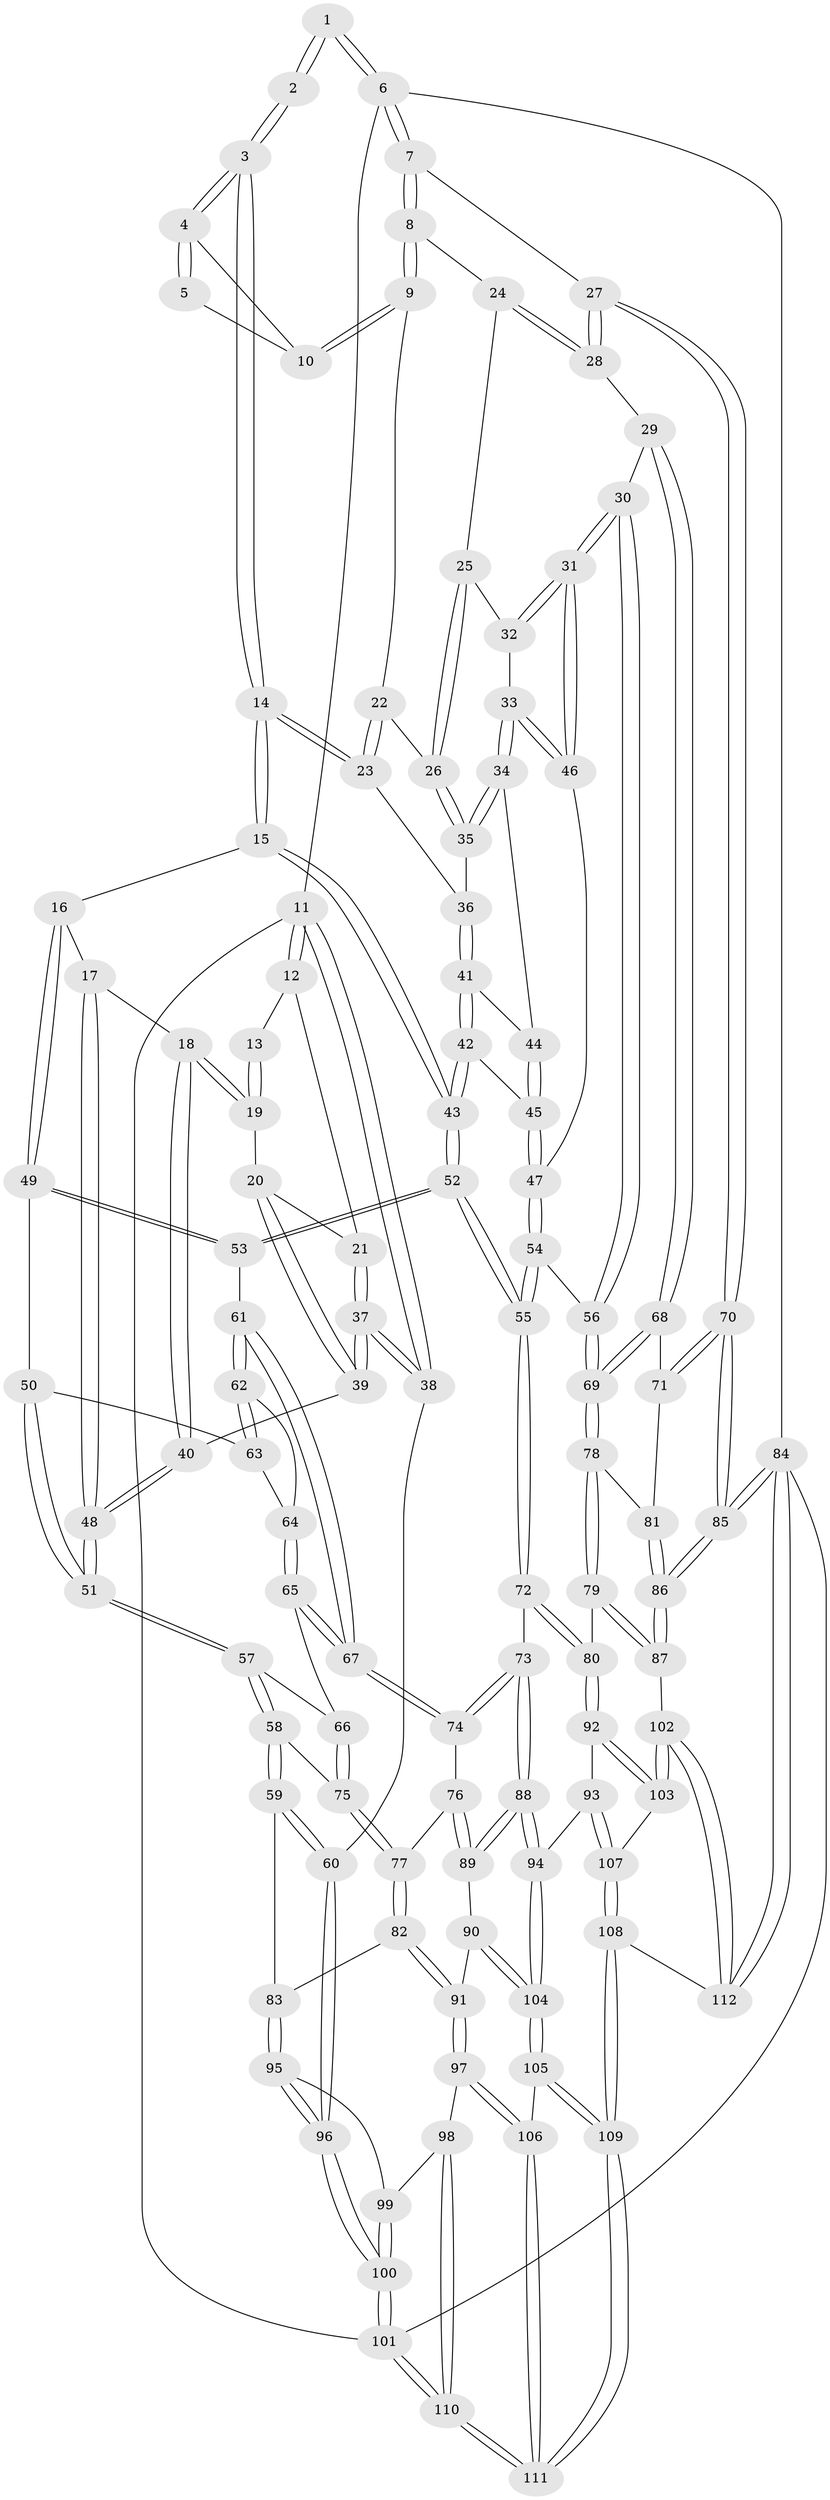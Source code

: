 // coarse degree distribution, {3: 0.18181818181818182, 5: 0.36363636363636365, 8: 0.015151515151515152, 6: 0.06060606060606061, 4: 0.3787878787878788}
// Generated by graph-tools (version 1.1) at 2025/42/03/06/25 10:42:28]
// undirected, 112 vertices, 277 edges
graph export_dot {
graph [start="1"]
  node [color=gray90,style=filled];
  1 [pos="+1+0"];
  2 [pos="+0.5703546860037622+0"];
  3 [pos="+0.6320506063138401+0.07891105620984548"];
  4 [pos="+0.7111376428336534+0.05196742878049853"];
  5 [pos="+0.8757787285647055+0"];
  6 [pos="+1+0"];
  7 [pos="+1+0.055594996767604446"];
  8 [pos="+0.9015521953213476+0.11175259713596727"];
  9 [pos="+0.8630020529777025+0.07947608162354834"];
  10 [pos="+0.8654129793951251+0.027954410237800716"];
  11 [pos="+0+0"];
  12 [pos="+0.049858473113238454+0"];
  13 [pos="+0.3685059798482762+0"];
  14 [pos="+0.632293827308806+0.08260190744949591"];
  15 [pos="+0.5282954125674312+0.22132244616847588"];
  16 [pos="+0.5215595744287247+0.22100655398532704"];
  17 [pos="+0.49764986208493106+0.2153344552904588"];
  18 [pos="+0.379792901934932+0.1405108206770735"];
  19 [pos="+0.3484240821762354+0.10579912996939243"];
  20 [pos="+0.32539719870103895+0.11535448584882844"];
  21 [pos="+0.12446183346923108+0.10946339646543785"];
  22 [pos="+0.8059806077361322+0.11199936041696544"];
  23 [pos="+0.6562152842281417+0.09586793086818567"];
  24 [pos="+0.9008337364292157+0.14042928150335324"];
  25 [pos="+0.8710214722481607+0.18373739581160412"];
  26 [pos="+0.8200062903180951+0.18030387222033664"];
  27 [pos="+1+0.3562214337352454"];
  28 [pos="+1+0.3447507050890192"];
  29 [pos="+1+0.3463747168444927"];
  30 [pos="+1+0.3463728444871226"];
  31 [pos="+0.9972098518841241+0.33714022086596185"];
  32 [pos="+0.8726960613907296+0.1885062981904231"];
  33 [pos="+0.8363939554077826+0.2589277694022591"];
  34 [pos="+0.8080592340851694+0.23601940614052125"];
  35 [pos="+0.8094151460534239+0.1989270268167877"];
  36 [pos="+0.7096855598534905+0.16912077147925245"];
  37 [pos="+0.07004069179655943+0.26503320380243633"];
  38 [pos="+0+0.3738778869808726"];
  39 [pos="+0.19701008505079565+0.28708378795437206"];
  40 [pos="+0.2753402166328247+0.33456106784338135"];
  41 [pos="+0.7332787168005818+0.23280708550515972"];
  42 [pos="+0.6628477904867126+0.29562994555697153"];
  43 [pos="+0.564355138359725+0.2866672021831057"];
  44 [pos="+0.7604307903579037+0.2500124311676869"];
  45 [pos="+0.7520844469366015+0.3460637141170807"];
  46 [pos="+0.8699580846484547+0.3012042855845101"];
  47 [pos="+0.753595949724645+0.34827802106783345"];
  48 [pos="+0.29005385356860935+0.34999504441736445"];
  49 [pos="+0.399524024769143+0.39285668271415547"];
  50 [pos="+0.3640237544306356+0.3942188654355672"];
  51 [pos="+0.2969085801336005+0.3691517507050656"];
  52 [pos="+0.5694395837867547+0.4579954418397503"];
  53 [pos="+0.52432389460777+0.45419025859208206"];
  54 [pos="+0.744581845007735+0.46769764796044394"];
  55 [pos="+0.603998984883315+0.5058288497779189"];
  56 [pos="+0.7469515789408432+0.4685856872802566"];
  57 [pos="+0.26408332350910874+0.4608023125481758"];
  58 [pos="+0.18942989414943073+0.5157967637154897"];
  59 [pos="+0.040258808960822415+0.5184017043200776"];
  60 [pos="+0+0.4889879567449839"];
  61 [pos="+0.4508427431749239+0.4824346389964683"];
  62 [pos="+0.44987792776076396+0.48237657512064047"];
  63 [pos="+0.3764201300916434+0.4370395490942968"];
  64 [pos="+0.3843862853669536+0.4846368894047973"];
  65 [pos="+0.35233551746383657+0.5313196313791455"];
  66 [pos="+0.34630161168710594+0.5288117621597799"];
  67 [pos="+0.3837662529786344+0.5749365736954491"];
  68 [pos="+0.848035662365497+0.550820787618824"];
  69 [pos="+0.8316043981861675+0.5605264503194233"];
  70 [pos="+1+0.42915213283709835"];
  71 [pos="+0.9931009460470954+0.5274295244741057"];
  72 [pos="+0.5853406698779282+0.5920555145445042"];
  73 [pos="+0.4759363023222971+0.636456547714401"];
  74 [pos="+0.39578583097231534+0.6084267520955172"];
  75 [pos="+0.2512389899070159+0.5993405973757301"];
  76 [pos="+0.3142056200251053+0.6565655595620141"];
  77 [pos="+0.27138677408316525+0.652909004320734"];
  78 [pos="+0.8394493012730233+0.6092811056295723"];
  79 [pos="+0.7615782818896918+0.6777856505430424"];
  80 [pos="+0.6428539846972089+0.6801111214468978"];
  81 [pos="+0.8872548770046117+0.6383234754002931"];
  82 [pos="+0.22445691649175573+0.6969489335619158"];
  83 [pos="+0.2084914645900472+0.6953783987887631"];
  84 [pos="+1+1"];
  85 [pos="+1+0.9059977444346705"];
  86 [pos="+1+0.8269409127694403"];
  87 [pos="+0.8461674618930468+0.8286232348243723"];
  88 [pos="+0.43384764084743704+0.7905313322042745"];
  89 [pos="+0.3503399219024961+0.7404509101600624"];
  90 [pos="+0.28349557407930637+0.7781932231561366"];
  91 [pos="+0.2403269445295062+0.7610605985849472"];
  92 [pos="+0.6349443954450638+0.7525072190935768"];
  93 [pos="+0.5069421286816642+0.846975647508697"];
  94 [pos="+0.4409742047565044+0.817671250845393"];
  95 [pos="+0.07467430619205839+0.7576064091565908"];
  96 [pos="+0+0.626283749951105"];
  97 [pos="+0.17307749192711386+0.8662695540378557"];
  98 [pos="+0.15385511173846717+0.8639104216183563"];
  99 [pos="+0.11392545213367954+0.8200794705997633"];
  100 [pos="+0+1"];
  101 [pos="+0+1"];
  102 [pos="+0.7403005581946885+0.8832320637692394"];
  103 [pos="+0.7294160761508328+0.8723977548712133"];
  104 [pos="+0.33905816333245103+0.8944097991963404"];
  105 [pos="+0.3086224567501375+0.9405020809465994"];
  106 [pos="+0.18338029984246795+0.8740661632356164"];
  107 [pos="+0.5194858711226672+0.8782105912144892"];
  108 [pos="+0.5913404497238719+1"];
  109 [pos="+0.34826272084218834+1"];
  110 [pos="+0+1"];
  111 [pos="+0.097309614493507+1"];
  112 [pos="+0.6611627476249045+1"];
  1 -- 2;
  1 -- 2;
  1 -- 6;
  1 -- 6;
  2 -- 3;
  2 -- 3;
  3 -- 4;
  3 -- 4;
  3 -- 14;
  3 -- 14;
  4 -- 5;
  4 -- 5;
  4 -- 10;
  5 -- 10;
  6 -- 7;
  6 -- 7;
  6 -- 11;
  6 -- 84;
  7 -- 8;
  7 -- 8;
  7 -- 27;
  8 -- 9;
  8 -- 9;
  8 -- 24;
  9 -- 10;
  9 -- 10;
  9 -- 22;
  11 -- 12;
  11 -- 12;
  11 -- 38;
  11 -- 38;
  11 -- 101;
  12 -- 13;
  12 -- 21;
  13 -- 19;
  13 -- 19;
  14 -- 15;
  14 -- 15;
  14 -- 23;
  14 -- 23;
  15 -- 16;
  15 -- 43;
  15 -- 43;
  16 -- 17;
  16 -- 49;
  16 -- 49;
  17 -- 18;
  17 -- 48;
  17 -- 48;
  18 -- 19;
  18 -- 19;
  18 -- 40;
  18 -- 40;
  19 -- 20;
  20 -- 21;
  20 -- 39;
  20 -- 39;
  21 -- 37;
  21 -- 37;
  22 -- 23;
  22 -- 23;
  22 -- 26;
  23 -- 36;
  24 -- 25;
  24 -- 28;
  24 -- 28;
  25 -- 26;
  25 -- 26;
  25 -- 32;
  26 -- 35;
  26 -- 35;
  27 -- 28;
  27 -- 28;
  27 -- 70;
  27 -- 70;
  28 -- 29;
  29 -- 30;
  29 -- 68;
  29 -- 68;
  30 -- 31;
  30 -- 31;
  30 -- 56;
  30 -- 56;
  31 -- 32;
  31 -- 32;
  31 -- 46;
  31 -- 46;
  32 -- 33;
  33 -- 34;
  33 -- 34;
  33 -- 46;
  33 -- 46;
  34 -- 35;
  34 -- 35;
  34 -- 44;
  35 -- 36;
  36 -- 41;
  36 -- 41;
  37 -- 38;
  37 -- 38;
  37 -- 39;
  37 -- 39;
  38 -- 60;
  39 -- 40;
  40 -- 48;
  40 -- 48;
  41 -- 42;
  41 -- 42;
  41 -- 44;
  42 -- 43;
  42 -- 43;
  42 -- 45;
  43 -- 52;
  43 -- 52;
  44 -- 45;
  44 -- 45;
  45 -- 47;
  45 -- 47;
  46 -- 47;
  47 -- 54;
  47 -- 54;
  48 -- 51;
  48 -- 51;
  49 -- 50;
  49 -- 53;
  49 -- 53;
  50 -- 51;
  50 -- 51;
  50 -- 63;
  51 -- 57;
  51 -- 57;
  52 -- 53;
  52 -- 53;
  52 -- 55;
  52 -- 55;
  53 -- 61;
  54 -- 55;
  54 -- 55;
  54 -- 56;
  55 -- 72;
  55 -- 72;
  56 -- 69;
  56 -- 69;
  57 -- 58;
  57 -- 58;
  57 -- 66;
  58 -- 59;
  58 -- 59;
  58 -- 75;
  59 -- 60;
  59 -- 60;
  59 -- 83;
  60 -- 96;
  60 -- 96;
  61 -- 62;
  61 -- 62;
  61 -- 67;
  61 -- 67;
  62 -- 63;
  62 -- 63;
  62 -- 64;
  63 -- 64;
  64 -- 65;
  64 -- 65;
  65 -- 66;
  65 -- 67;
  65 -- 67;
  66 -- 75;
  66 -- 75;
  67 -- 74;
  67 -- 74;
  68 -- 69;
  68 -- 69;
  68 -- 71;
  69 -- 78;
  69 -- 78;
  70 -- 71;
  70 -- 71;
  70 -- 85;
  70 -- 85;
  71 -- 81;
  72 -- 73;
  72 -- 80;
  72 -- 80;
  73 -- 74;
  73 -- 74;
  73 -- 88;
  73 -- 88;
  74 -- 76;
  75 -- 77;
  75 -- 77;
  76 -- 77;
  76 -- 89;
  76 -- 89;
  77 -- 82;
  77 -- 82;
  78 -- 79;
  78 -- 79;
  78 -- 81;
  79 -- 80;
  79 -- 87;
  79 -- 87;
  80 -- 92;
  80 -- 92;
  81 -- 86;
  81 -- 86;
  82 -- 83;
  82 -- 91;
  82 -- 91;
  83 -- 95;
  83 -- 95;
  84 -- 85;
  84 -- 85;
  84 -- 112;
  84 -- 112;
  84 -- 101;
  85 -- 86;
  85 -- 86;
  86 -- 87;
  86 -- 87;
  87 -- 102;
  88 -- 89;
  88 -- 89;
  88 -- 94;
  88 -- 94;
  89 -- 90;
  90 -- 91;
  90 -- 104;
  90 -- 104;
  91 -- 97;
  91 -- 97;
  92 -- 93;
  92 -- 103;
  92 -- 103;
  93 -- 94;
  93 -- 107;
  93 -- 107;
  94 -- 104;
  94 -- 104;
  95 -- 96;
  95 -- 96;
  95 -- 99;
  96 -- 100;
  96 -- 100;
  97 -- 98;
  97 -- 106;
  97 -- 106;
  98 -- 99;
  98 -- 110;
  98 -- 110;
  99 -- 100;
  99 -- 100;
  100 -- 101;
  100 -- 101;
  101 -- 110;
  101 -- 110;
  102 -- 103;
  102 -- 103;
  102 -- 112;
  102 -- 112;
  103 -- 107;
  104 -- 105;
  104 -- 105;
  105 -- 106;
  105 -- 109;
  105 -- 109;
  106 -- 111;
  106 -- 111;
  107 -- 108;
  107 -- 108;
  108 -- 109;
  108 -- 109;
  108 -- 112;
  109 -- 111;
  109 -- 111;
  110 -- 111;
  110 -- 111;
}
